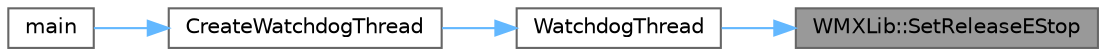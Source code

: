 digraph "WMXLib::SetReleaseEStop"
{
 // LATEX_PDF_SIZE
  bgcolor="transparent";
  edge [fontname=Helvetica,fontsize=10,labelfontname=Helvetica,labelfontsize=10];
  node [fontname=Helvetica,fontsize=10,shape=box,height=0.2,width=0.4];
  rankdir="RL";
  Node1 [id="Node000001",label="WMXLib::SetReleaseEStop",height=0.2,width=0.4,color="gray40", fillcolor="grey60", style="filled", fontcolor="black",tooltip="긴급 정지를 해제합니다."];
  Node1 -> Node2 [id="edge1_Node000001_Node000002",dir="back",color="steelblue1",style="solid",tooltip=" "];
  Node2 [id="Node000002",label="WatchdogThread",height=0.2,width=0.4,color="grey40", fillcolor="white", style="filled",URL="$a00059.html#adede27729e0d39401806ac56f3a650ed",tooltip="Watchdog 스레드 함수입니다."];
  Node2 -> Node3 [id="edge2_Node000002_Node000003",dir="back",color="steelblue1",style="solid",tooltip=" "];
  Node3 [id="Node000003",label="CreateWatchdogThread",height=0.2,width=0.4,color="grey40", fillcolor="white", style="filled",URL="$a00059.html#a903b9b8bd0fcb6f0cccb553f6200476c",tooltip="Watchdog 스레드를 생성합니다."];
  Node3 -> Node4 [id="edge3_Node000003_Node000004",dir="back",color="steelblue1",style="solid",tooltip=" "];
  Node4 [id="Node000004",label="main",height=0.2,width=0.4,color="grey40", fillcolor="white", style="filled",URL="$a00059.html#a9ef43c94a04d3145f5f315231da4526e",tooltip=" "];
}
